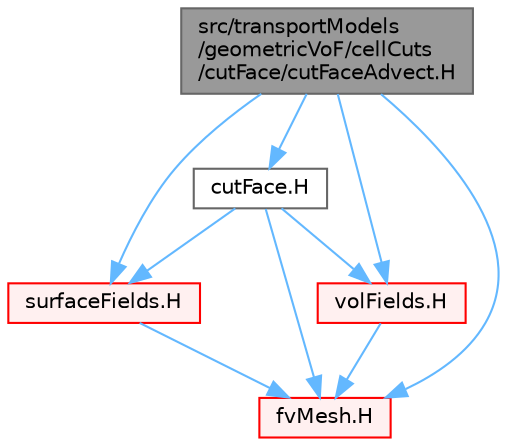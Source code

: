 digraph "src/transportModels/geometricVoF/cellCuts/cutFace/cutFaceAdvect.H"
{
 // LATEX_PDF_SIZE
  bgcolor="transparent";
  edge [fontname=Helvetica,fontsize=10,labelfontname=Helvetica,labelfontsize=10];
  node [fontname=Helvetica,fontsize=10,shape=box,height=0.2,width=0.4];
  Node1 [id="Node000001",label="src/transportModels\l/geometricVoF/cellCuts\l/cutFace/cutFaceAdvect.H",height=0.2,width=0.4,color="gray40", fillcolor="grey60", style="filled", fontcolor="black",tooltip=" "];
  Node1 -> Node2 [id="edge1_Node000001_Node000002",color="steelblue1",style="solid",tooltip=" "];
  Node2 [id="Node000002",label="cutFace.H",height=0.2,width=0.4,color="grey40", fillcolor="white", style="filled",URL="$cutFace_8H.html",tooltip=" "];
  Node2 -> Node3 [id="edge2_Node000002_Node000003",color="steelblue1",style="solid",tooltip=" "];
  Node3 [id="Node000003",label="fvMesh.H",height=0.2,width=0.4,color="red", fillcolor="#FFF0F0", style="filled",URL="$fvMesh_8H.html",tooltip=" "];
  Node2 -> Node342 [id="edge3_Node000002_Node000342",color="steelblue1",style="solid",tooltip=" "];
  Node342 [id="Node000342",label="surfaceFields.H",height=0.2,width=0.4,color="red", fillcolor="#FFF0F0", style="filled",URL="$surfaceFields_8H.html",tooltip="Foam::surfaceFields."];
  Node342 -> Node3 [id="edge4_Node000342_Node000003",color="steelblue1",style="solid",tooltip=" "];
  Node2 -> Node381 [id="edge5_Node000002_Node000381",color="steelblue1",style="solid",tooltip=" "];
  Node381 [id="Node000381",label="volFields.H",height=0.2,width=0.4,color="red", fillcolor="#FFF0F0", style="filled",URL="$volFields_8H.html",tooltip=" "];
  Node381 -> Node3 [id="edge6_Node000381_Node000003",color="steelblue1",style="solid",tooltip=" "];
  Node1 -> Node3 [id="edge7_Node000001_Node000003",color="steelblue1",style="solid",tooltip=" "];
  Node1 -> Node342 [id="edge8_Node000001_Node000342",color="steelblue1",style="solid",tooltip=" "];
  Node1 -> Node381 [id="edge9_Node000001_Node000381",color="steelblue1",style="solid",tooltip=" "];
}
